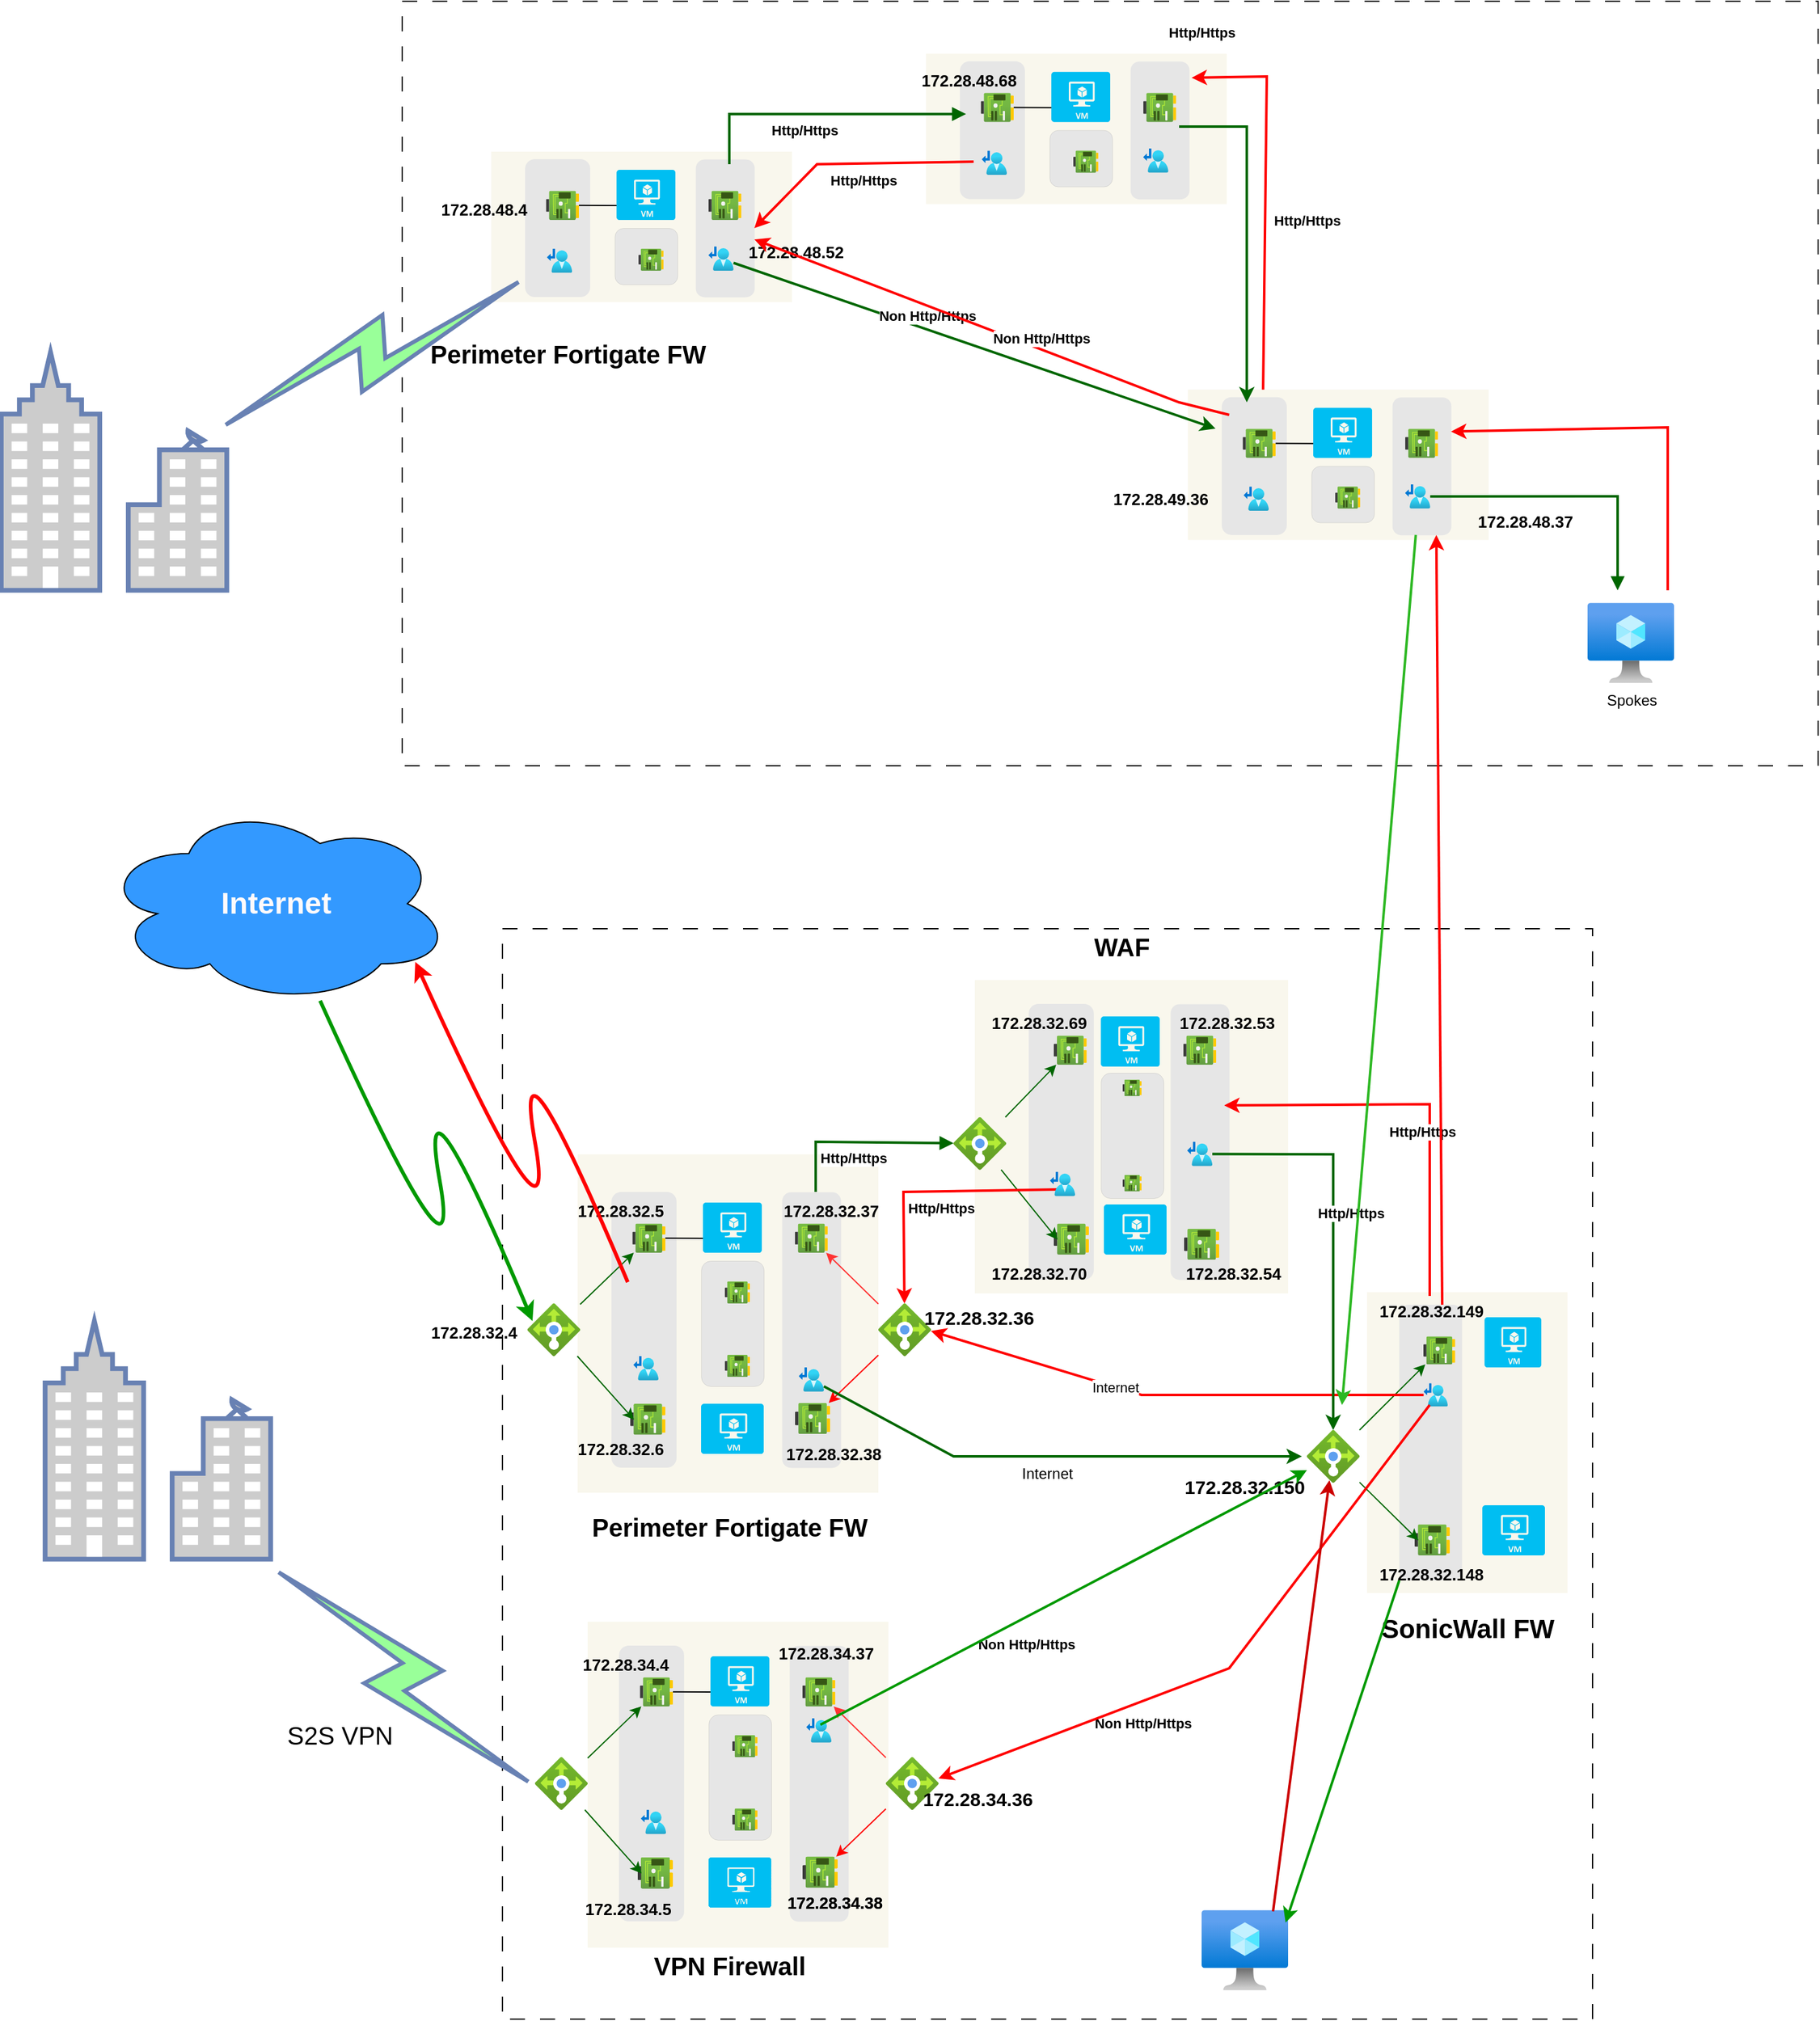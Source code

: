 <mxfile version="20.8.20" type="github">
  <diagram id="i_cl4AShtwmAQDiyPVz0" name="Page-1">
    <mxGraphModel dx="2474" dy="2064" grid="1" gridSize="10" guides="1" tooltips="1" connect="1" arrows="1" fold="1" page="1" pageScale="1" pageWidth="827" pageHeight="1169" background="#ffffff" math="0" shadow="0">
      <root>
        <mxCell id="0" />
        <mxCell id="1" parent="0" />
        <mxCell id="zKjUSq3xo2_UQNt89BO3-190" value="" style="rounded=0;whiteSpace=wrap;html=1;dashed=1;dashPattern=12 12;strokeColor=default;fillColor=none;" parent="1" vertex="1">
          <mxGeometry x="-70" y="-830" width="1130" height="610" as="geometry" />
        </mxCell>
        <mxCell id="zKjUSq3xo2_UQNt89BO3-168" value="" style="rounded=0;whiteSpace=wrap;html=1;fillColor=#f9f7ed;strokeColor=none;" parent="1" vertex="1">
          <mxGeometry x="557.05" y="-520.176" width="240" height="120" as="geometry" />
        </mxCell>
        <mxCell id="zKjUSq3xo2_UQNt89BO3-169" value="" style="rounded=1;whiteSpace=wrap;html=1;strokeColor=none;fillColor=#E6E6E6;" parent="1" vertex="1">
          <mxGeometry x="584.05" y="-514.176" width="51.95" height="110" as="geometry" />
        </mxCell>
        <mxCell id="zKjUSq3xo2_UQNt89BO3-170" value="" style="rounded=1;whiteSpace=wrap;html=1;strokeColor=none;strokeWidth=0;fillColor=#E6E6E6;" parent="1" vertex="1">
          <mxGeometry x="720.07" y="-514.176" width="46.98" height="110" as="geometry" />
        </mxCell>
        <mxCell id="zKjUSq3xo2_UQNt89BO3-171" value="" style="verticalLabelPosition=bottom;html=1;verticalAlign=top;align=center;strokeColor=none;fillColor=#00BEF2;shape=mxgraph.azure.virtual_machine;" parent="1" vertex="1">
          <mxGeometry x="657.054" y="-505.666" width="46.98" height="40" as="geometry" />
        </mxCell>
        <mxCell id="zKjUSq3xo2_UQNt89BO3-172" value="" style="aspect=fixed;html=1;points=[];align=center;image;fontSize=12;image=img/lib/azure2/networking/Network_Interfaces.svg;strokeColor=none;" parent="1" vertex="1">
          <mxGeometry x="730.406" y="-488.886" width="26.309" height="23.217" as="geometry" />
        </mxCell>
        <mxCell id="zKjUSq3xo2_UQNt89BO3-173" value="" style="aspect=fixed;html=1;points=[];align=center;image;fontSize=12;image=img/lib/azure2/networking/Route_Tables.svg;" parent="1" vertex="1">
          <mxGeometry x="730.41" y="-444.556" width="20" height="19.38" as="geometry" />
        </mxCell>
        <mxCell id="zKjUSq3xo2_UQNt89BO3-174" value="" style="rounded=1;whiteSpace=wrap;html=1;strokeColor=default;strokeWidth=0;fillColor=#E6E6E6;" parent="1" vertex="1">
          <mxGeometry x="655.63" y="-459.176" width="50" height="45" as="geometry" />
        </mxCell>
        <mxCell id="zKjUSq3xo2_UQNt89BO3-175" value="" style="aspect=fixed;html=1;points=[];align=center;image;fontSize=12;image=img/lib/azure2/networking/Network_Interfaces.svg;" parent="1" vertex="1">
          <mxGeometry x="674.56" y="-442.826" width="20" height="17.65" as="geometry" />
        </mxCell>
        <mxCell id="zKjUSq3xo2_UQNt89BO3-176" value="" style="aspect=fixed;html=1;points=[];align=center;image;fontSize=12;image=img/lib/azure2/networking/Network_Interfaces.svg;" parent="1" vertex="1">
          <mxGeometry x="600.74" y="-488.886" width="26.309" height="23.217" as="geometry" />
        </mxCell>
        <mxCell id="zKjUSq3xo2_UQNt89BO3-177" value="" style="endArrow=none;html=1;rounded=0;shadow=0;strokeColor=#000000;strokeWidth=1;fillColor=#FF0000;entryX=0;entryY=0.712;entryDx=0;entryDy=0;entryPerimeter=0;" parent="1" source="zKjUSq3xo2_UQNt89BO3-176" target="zKjUSq3xo2_UQNt89BO3-171" edge="1">
          <mxGeometry width="50" height="50" relative="1" as="geometry">
            <mxPoint x="687.05" y="-584.176" as="sourcePoint" />
            <mxPoint x="737.05" y="-634.176" as="targetPoint" />
          </mxGeometry>
        </mxCell>
        <mxCell id="zKjUSq3xo2_UQNt89BO3-178" value="&lt;div&gt;172.28.49.36&lt;/div&gt;" style="text;html=1;align=center;verticalAlign=middle;resizable=0;points=[];autosize=1;strokeColor=none;fillColor=none;fontStyle=1;fontSize=13;" parent="1" vertex="1">
          <mxGeometry x="484.56" y="-448.136" width="100" height="30" as="geometry" />
        </mxCell>
        <mxCell id="zKjUSq3xo2_UQNt89BO3-179" value="" style="aspect=fixed;html=1;points=[];align=center;image;fontSize=12;image=img/lib/azure2/networking/Route_Tables.svg;" parent="1" vertex="1">
          <mxGeometry x="601.56" y="-442.826" width="20" height="19.38" as="geometry" />
        </mxCell>
        <mxCell id="zKjUSq3xo2_UQNt89BO3-155" value="" style="rounded=0;whiteSpace=wrap;html=1;fillColor=#f9f7ed;strokeColor=none;" parent="1" vertex="1">
          <mxGeometry x="348.05" y="-788.176" width="240" height="120" as="geometry" />
        </mxCell>
        <mxCell id="zKjUSq3xo2_UQNt89BO3-156" value="" style="rounded=1;whiteSpace=wrap;html=1;strokeColor=none;fillColor=#E6E6E6;" parent="1" vertex="1">
          <mxGeometry x="375.05" y="-782.176" width="51.95" height="110" as="geometry" />
        </mxCell>
        <mxCell id="zKjUSq3xo2_UQNt89BO3-157" value="" style="rounded=1;whiteSpace=wrap;html=1;strokeColor=none;strokeWidth=0;fillColor=#E6E6E6;" parent="1" vertex="1">
          <mxGeometry x="511.07" y="-782.176" width="46.98" height="110" as="geometry" />
        </mxCell>
        <mxCell id="zKjUSq3xo2_UQNt89BO3-158" value="" style="verticalLabelPosition=bottom;html=1;verticalAlign=top;align=center;strokeColor=none;fillColor=#00BEF2;shape=mxgraph.azure.virtual_machine;" parent="1" vertex="1">
          <mxGeometry x="448.054" y="-773.666" width="46.98" height="40" as="geometry" />
        </mxCell>
        <mxCell id="zKjUSq3xo2_UQNt89BO3-159" value="" style="aspect=fixed;html=1;points=[];align=center;image;fontSize=12;image=img/lib/azure2/networking/Network_Interfaces.svg;strokeColor=none;" parent="1" vertex="1">
          <mxGeometry x="521.406" y="-756.886" width="26.309" height="23.217" as="geometry" />
        </mxCell>
        <mxCell id="zKjUSq3xo2_UQNt89BO3-160" value="" style="aspect=fixed;html=1;points=[];align=center;image;fontSize=12;image=img/lib/azure2/networking/Route_Tables.svg;" parent="1" vertex="1">
          <mxGeometry x="521.41" y="-712.556" width="20" height="19.38" as="geometry" />
        </mxCell>
        <mxCell id="zKjUSq3xo2_UQNt89BO3-161" value="" style="rounded=1;whiteSpace=wrap;html=1;strokeColor=default;strokeWidth=0;fillColor=#E6E6E6;" parent="1" vertex="1">
          <mxGeometry x="446.63" y="-727.176" width="50" height="45" as="geometry" />
        </mxCell>
        <mxCell id="zKjUSq3xo2_UQNt89BO3-162" value="" style="aspect=fixed;html=1;points=[];align=center;image;fontSize=12;image=img/lib/azure2/networking/Network_Interfaces.svg;" parent="1" vertex="1">
          <mxGeometry x="465.56" y="-710.826" width="20" height="17.65" as="geometry" />
        </mxCell>
        <mxCell id="zKjUSq3xo2_UQNt89BO3-163" value="" style="aspect=fixed;html=1;points=[];align=center;image;fontSize=12;image=img/lib/azure2/networking/Network_Interfaces.svg;" parent="1" vertex="1">
          <mxGeometry x="391.74" y="-756.886" width="26.309" height="23.217" as="geometry" />
        </mxCell>
        <mxCell id="zKjUSq3xo2_UQNt89BO3-164" value="" style="endArrow=none;html=1;rounded=0;shadow=0;strokeColor=#000000;strokeWidth=1;fillColor=#FF0000;entryX=0;entryY=0.712;entryDx=0;entryDy=0;entryPerimeter=0;" parent="1" source="zKjUSq3xo2_UQNt89BO3-163" target="zKjUSq3xo2_UQNt89BO3-158" edge="1">
          <mxGeometry width="50" height="50" relative="1" as="geometry">
            <mxPoint x="478.05" y="-852.176" as="sourcePoint" />
            <mxPoint x="528.05" y="-902.176" as="targetPoint" />
          </mxGeometry>
        </mxCell>
        <mxCell id="zKjUSq3xo2_UQNt89BO3-165" value="&lt;div&gt;172.28.48.68&lt;/div&gt;" style="text;html=1;align=center;verticalAlign=middle;resizable=0;points=[];autosize=1;strokeColor=none;fillColor=none;fontStyle=1;fontSize=13;" parent="1" vertex="1">
          <mxGeometry x="332" y="-782.176" width="100" height="30" as="geometry" />
        </mxCell>
        <mxCell id="zKjUSq3xo2_UQNt89BO3-166" value="" style="aspect=fixed;html=1;points=[];align=center;image;fontSize=12;image=img/lib/azure2/networking/Route_Tables.svg;" parent="1" vertex="1">
          <mxGeometry x="392.56" y="-710.826" width="20" height="19.38" as="geometry" />
        </mxCell>
        <mxCell id="zKjUSq3xo2_UQNt89BO3-167" value="Http/Https" style="edgeLabel;html=1;align=center;verticalAlign=top;resizable=0;points=[];fontStyle=1;horizontal=1;" parent="1" vertex="1" connectable="0">
          <mxGeometry x="568.049" y="-818" as="geometry" />
        </mxCell>
        <mxCell id="zKjUSq3xo2_UQNt89BO3-153" value="Internet" style="whiteSpace=wrap;html=1;aspect=fixed;dashed=1;dashPattern=12 12;strokeColor=default;fillColor=none;" parent="1" vertex="1">
          <mxGeometry x="10" y="-90" width="870" height="870" as="geometry" />
        </mxCell>
        <mxCell id="_NbgPAOYJ38VF1XvK5KL-51" value="" style="whiteSpace=wrap;html=1;aspect=fixed;fontSize=24;fillColor=#f9f7ed;strokeColor=none;" parent="1" vertex="1">
          <mxGeometry x="387" y="-49" width="250" height="250" as="geometry" />
        </mxCell>
        <mxCell id="_NbgPAOYJ38VF1XvK5KL-35" value="" style="rounded=0;whiteSpace=wrap;html=1;strokeColor=none;fillColor=#f9f7ed;" parent="1" vertex="1">
          <mxGeometry x="700" y="200" width="160" height="240" as="geometry" />
        </mxCell>
        <mxCell id="_NbgPAOYJ38VF1XvK5KL-33" value="" style="rounded=0;whiteSpace=wrap;html=1;fillColor=#f9f7ed;strokeColor=none;" parent="1" vertex="1">
          <mxGeometry x="70" y="90" width="240" height="270" as="geometry" />
        </mxCell>
        <mxCell id="_NbgPAOYJ38VF1XvK5KL-31" value="" style="rounded=0;whiteSpace=wrap;html=1;dashed=1;dashPattern=1 2;fillColor=#f9f7ed;strokeColor=none;" parent="1" vertex="1">
          <mxGeometry x="78" y="463" width="240" height="260" as="geometry" />
        </mxCell>
        <mxCell id="dSrJtow9eJ3Rqq7BlYT7-24" value="" style="aspect=fixed;html=1;points=[];align=center;image;fontSize=12;image=img/lib/azure2/networking/Load_Balancers.svg;" parent="1" vertex="1">
          <mxGeometry x="30" y="209" width="42" height="42" as="geometry" />
        </mxCell>
        <mxCell id="dSrJtow9eJ3Rqq7BlYT7-30" value="" style="group;" parent="1" vertex="1" connectable="0">
          <mxGeometry x="140" y="130" width="188.58" height="213.71" as="geometry" />
        </mxCell>
        <mxCell id="dSrJtow9eJ3Rqq7BlYT7-40" value="" style="rounded=1;whiteSpace=wrap;html=1;strokeColor=none;fillColor=#E6E6E6;" parent="dSrJtow9eJ3Rqq7BlYT7-30" vertex="1">
          <mxGeometry x="-43" y="-10" width="51.95" height="220" as="geometry" />
        </mxCell>
        <mxCell id="dSrJtow9eJ3Rqq7BlYT7-34" value="" style="rounded=1;whiteSpace=wrap;html=1;strokeColor=none;strokeWidth=0;fillColor=#E6E6E6;" parent="dSrJtow9eJ3Rqq7BlYT7-30" vertex="1">
          <mxGeometry x="93.02" y="-10" width="46.98" height="220" as="geometry" />
        </mxCell>
        <mxCell id="dSrJtow9eJ3Rqq7BlYT7-3" value="" style="verticalLabelPosition=bottom;html=1;verticalAlign=top;align=center;strokeColor=none;fillColor=#00BEF2;shape=mxgraph.azure.virtual_machine;" parent="dSrJtow9eJ3Rqq7BlYT7-30" vertex="1">
          <mxGeometry x="30.004" y="-1.49" width="46.98" height="40" as="geometry" />
        </mxCell>
        <mxCell id="dSrJtow9eJ3Rqq7BlYT7-29" value="" style="aspect=fixed;html=1;points=[];align=center;image;fontSize=12;image=img/lib/azure2/networking/Network_Interfaces.svg;strokeColor=none;" parent="dSrJtow9eJ3Rqq7BlYT7-30" vertex="1">
          <mxGeometry x="103.356" y="15.29" width="26.309" height="23.217" as="geometry" />
        </mxCell>
        <mxCell id="dSrJtow9eJ3Rqq7BlYT7-25" value="" style="aspect=fixed;html=1;points=[];align=center;image;fontSize=12;image=img/lib/azure2/networking/Route_Tables.svg;" parent="dSrJtow9eJ3Rqq7BlYT7-30" vertex="1">
          <mxGeometry x="106.51" y="130" width="20" height="19.38" as="geometry" />
        </mxCell>
        <mxCell id="dSrJtow9eJ3Rqq7BlYT7-58" value="" style="rounded=1;whiteSpace=wrap;html=1;strokeColor=default;strokeWidth=0;fillColor=#E6E6E6;" parent="dSrJtow9eJ3Rqq7BlYT7-30" vertex="1">
          <mxGeometry x="28.58" y="45" width="50" height="100" as="geometry" />
        </mxCell>
        <mxCell id="dSrJtow9eJ3Rqq7BlYT7-26" value="" style="aspect=fixed;html=1;points=[];align=center;image;fontSize=12;image=img/lib/azure2/networking/Network_Interfaces.svg;" parent="dSrJtow9eJ3Rqq7BlYT7-30" vertex="1">
          <mxGeometry x="-28" y="159" width="28" height="24.71" as="geometry" />
        </mxCell>
        <mxCell id="dSrJtow9eJ3Rqq7BlYT7-31" value="" style="group;rotation=90;" parent="dSrJtow9eJ3Rqq7BlYT7-30" vertex="1" connectable="0">
          <mxGeometry x="-11.49" y="159" width="138" height="44.09" as="geometry" />
        </mxCell>
        <mxCell id="dSrJtow9eJ3Rqq7BlYT7-2" value="" style="verticalLabelPosition=bottom;html=1;verticalAlign=top;align=center;strokeColor=none;fillColor=#00BEF2;shape=mxgraph.azure.virtual_machine;" parent="dSrJtow9eJ3Rqq7BlYT7-31" vertex="1">
          <mxGeometry x="40" width="50" height="40" as="geometry" />
        </mxCell>
        <mxCell id="dSrJtow9eJ3Rqq7BlYT7-28" value="" style="aspect=fixed;html=1;points=[];align=center;image;fontSize=12;image=img/lib/azure2/networking/Network_Interfaces.svg;" parent="dSrJtow9eJ3Rqq7BlYT7-31" vertex="1">
          <mxGeometry x="115" y="-0.62" width="28" height="24.71" as="geometry" />
        </mxCell>
        <mxCell id="dSrJtow9eJ3Rqq7BlYT7-32" value="" style="aspect=fixed;html=1;points=[];align=center;image;fontSize=12;image=img/lib/azure2/networking/Network_Interfaces.svg;strokeColor=default;" parent="dSrJtow9eJ3Rqq7BlYT7-31" vertex="1">
          <mxGeometry x="59" y="-39" width="20" height="17.64" as="geometry" />
        </mxCell>
        <mxCell id="dSrJtow9eJ3Rqq7BlYT7-33" value="" style="aspect=fixed;html=1;points=[];align=center;image;fontSize=12;image=img/lib/azure2/networking/Network_Interfaces.svg;" parent="dSrJtow9eJ3Rqq7BlYT7-30" vertex="1">
          <mxGeometry x="47.51" y="61.35" width="20" height="17.65" as="geometry" />
        </mxCell>
        <mxCell id="dSrJtow9eJ3Rqq7BlYT7-27" value="" style="aspect=fixed;html=1;points=[];align=center;image;fontSize=12;image=img/lib/azure2/networking/Network_Interfaces.svg;" parent="dSrJtow9eJ3Rqq7BlYT7-30" vertex="1">
          <mxGeometry x="-26.31" y="15.29" width="26.309" height="23.217" as="geometry" />
        </mxCell>
        <mxCell id="dSrJtow9eJ3Rqq7BlYT7-137" value="" style="endArrow=none;html=1;rounded=0;shadow=0;strokeColor=#000000;strokeWidth=1;fillColor=#FF0000;entryX=0;entryY=0.712;entryDx=0;entryDy=0;entryPerimeter=0;" parent="dSrJtow9eJ3Rqq7BlYT7-30" source="dSrJtow9eJ3Rqq7BlYT7-27" target="dSrJtow9eJ3Rqq7BlYT7-3" edge="1">
          <mxGeometry width="50" height="50" relative="1" as="geometry">
            <mxPoint x="60" y="-80" as="sourcePoint" />
            <mxPoint x="110" y="-130" as="targetPoint" />
          </mxGeometry>
        </mxCell>
        <mxCell id="_NbgPAOYJ38VF1XvK5KL-57" value="172.28.32.37" style="text;html=1;align=center;verticalAlign=middle;resizable=0;points=[];autosize=1;strokeColor=none;fillColor=none;fontStyle=1;fontSize=13;" parent="dSrJtow9eJ3Rqq7BlYT7-30" vertex="1">
          <mxGeometry x="81.98" y="-10" width="100" height="30" as="geometry" />
        </mxCell>
        <mxCell id="_NbgPAOYJ38VF1XvK5KL-58" value="172.28.32.38" style="text;html=1;align=center;verticalAlign=middle;resizable=0;points=[];autosize=1;strokeColor=none;fillColor=none;fontStyle=1;fontSize=13;" parent="dSrJtow9eJ3Rqq7BlYT7-30" vertex="1">
          <mxGeometry x="83.58" y="183.71" width="100" height="30" as="geometry" />
        </mxCell>
        <mxCell id="_NbgPAOYJ38VF1XvK5KL-59" value="172.28.32.5" style="text;html=1;align=center;verticalAlign=middle;resizable=0;points=[];autosize=1;strokeColor=none;fillColor=none;fontStyle=1;fontSize=13;" parent="dSrJtow9eJ3Rqq7BlYT7-30" vertex="1">
          <mxGeometry x="-81.05" y="-10" width="90" height="30" as="geometry" />
        </mxCell>
        <mxCell id="_NbgPAOYJ38VF1XvK5KL-60" value="172.28.32.6" style="text;html=1;align=center;verticalAlign=middle;resizable=0;points=[];autosize=1;strokeColor=none;fillColor=none;fontStyle=1;fontSize=13;" parent="dSrJtow9eJ3Rqq7BlYT7-30" vertex="1">
          <mxGeometry x="-81.05" y="180" width="90" height="30" as="geometry" />
        </mxCell>
        <mxCell id="dSrJtow9eJ3Rqq7BlYT7-49" value="" style="aspect=fixed;html=1;points=[];align=center;image;fontSize=12;image=img/lib/azure2/networking/Route_Tables.svg;" parent="1" vertex="1">
          <mxGeometry x="114.51" y="251" width="20" height="19.38" as="geometry" />
        </mxCell>
        <mxCell id="dSrJtow9eJ3Rqq7BlYT7-50" value="" style="edgeStyle=none;orthogonalLoop=1;jettySize=auto;html=1;rounded=0;strokeColor=#006600;" parent="1" source="dSrJtow9eJ3Rqq7BlYT7-24" target="dSrJtow9eJ3Rqq7BlYT7-27" edge="1">
          <mxGeometry width="80" relative="1" as="geometry">
            <mxPoint x="10" y="140" as="sourcePoint" />
            <mxPoint x="90" y="140" as="targetPoint" />
            <Array as="points" />
          </mxGeometry>
        </mxCell>
        <mxCell id="dSrJtow9eJ3Rqq7BlYT7-51" value="" style="endArrow=classic;html=1;rounded=0;entryX=0.107;entryY=0.514;entryDx=0;entryDy=0;entryPerimeter=0;strokeColor=#006600;" parent="1" source="dSrJtow9eJ3Rqq7BlYT7-24" target="dSrJtow9eJ3Rqq7BlYT7-26" edge="1">
          <mxGeometry width="50" height="50" relative="1" as="geometry">
            <mxPoint x="70" y="451" as="sourcePoint" />
            <mxPoint x="120" y="401" as="targetPoint" />
          </mxGeometry>
        </mxCell>
        <mxCell id="dSrJtow9eJ3Rqq7BlYT7-55" value="" style="aspect=fixed;html=1;points=[];align=center;image;fontSize=12;image=img/lib/azure2/networking/Load_Balancers.svg;" parent="1" vertex="1">
          <mxGeometry x="310" y="209" width="42" height="42" as="geometry" />
        </mxCell>
        <mxCell id="dSrJtow9eJ3Rqq7BlYT7-56" value="" style="edgeStyle=none;orthogonalLoop=1;jettySize=auto;html=1;rounded=0;strokeColor=#FF3333;" parent="1" source="dSrJtow9eJ3Rqq7BlYT7-55" target="dSrJtow9eJ3Rqq7BlYT7-29" edge="1">
          <mxGeometry width="80" relative="1" as="geometry">
            <mxPoint x="290" y="137.98" as="sourcePoint" />
            <mxPoint x="430" y="175.029" as="targetPoint" />
            <Array as="points" />
          </mxGeometry>
        </mxCell>
        <mxCell id="dSrJtow9eJ3Rqq7BlYT7-57" value="" style="endArrow=classic;html=1;rounded=0;strokeColor=#FF0000;" parent="1" source="dSrJtow9eJ3Rqq7BlYT7-55" target="dSrJtow9eJ3Rqq7BlYT7-28" edge="1">
          <mxGeometry width="50" height="50" relative="1" as="geometry">
            <mxPoint x="350" y="448.98" as="sourcePoint" />
            <mxPoint x="432.996" y="316.971" as="targetPoint" />
          </mxGeometry>
        </mxCell>
        <mxCell id="dSrJtow9eJ3Rqq7BlYT7-59" value="" style="aspect=fixed;html=1;points=[];align=center;image;fontSize=12;image=img/lib/azure2/networking/Load_Balancers.svg;" parent="1" vertex="1">
          <mxGeometry x="370" y="60.36" width="42" height="42" as="geometry" />
        </mxCell>
        <mxCell id="dSrJtow9eJ3Rqq7BlYT7-60" value="" style="group;" parent="1" vertex="1" connectable="0">
          <mxGeometry x="450" y="-20" width="193.02" height="220" as="geometry" />
        </mxCell>
        <mxCell id="dSrJtow9eJ3Rqq7BlYT7-61" value="" style="rounded=1;whiteSpace=wrap;html=1;strokeColor=none;fillColor=#E6E6E6;" parent="dSrJtow9eJ3Rqq7BlYT7-60" vertex="1">
          <mxGeometry x="-20" y="-10" width="51.95" height="220" as="geometry" />
        </mxCell>
        <mxCell id="dSrJtow9eJ3Rqq7BlYT7-62" value="" style="rounded=1;whiteSpace=wrap;html=1;strokeColor=none;strokeWidth=0;fillColor=#E6E6E6;" parent="dSrJtow9eJ3Rqq7BlYT7-60" vertex="1">
          <mxGeometry x="93.02" y="-10" width="46.98" height="220" as="geometry" />
        </mxCell>
        <mxCell id="dSrJtow9eJ3Rqq7BlYT7-63" value="" style="verticalLabelPosition=bottom;html=1;verticalAlign=top;align=center;strokeColor=none;fillColor=#00BEF2;shape=mxgraph.azure.virtual_machine;" parent="dSrJtow9eJ3Rqq7BlYT7-60" vertex="1">
          <mxGeometry x="37.584" width="46.98" height="40" as="geometry" />
        </mxCell>
        <mxCell id="dSrJtow9eJ3Rqq7BlYT7-64" value="" style="aspect=fixed;html=1;points=[];align=center;image;fontSize=12;image=img/lib/azure2/networking/Network_Interfaces.svg;" parent="dSrJtow9eJ3Rqq7BlYT7-60" vertex="1">
          <mxGeometry y="15.29" width="26.309" height="23.217" as="geometry" />
        </mxCell>
        <mxCell id="dSrJtow9eJ3Rqq7BlYT7-65" value="" style="aspect=fixed;html=1;points=[];align=center;image;fontSize=12;image=img/lib/azure2/networking/Network_Interfaces.svg;strokeColor=none;" parent="dSrJtow9eJ3Rqq7BlYT7-60" vertex="1">
          <mxGeometry x="103.356" y="15.29" width="26.309" height="23.217" as="geometry" />
        </mxCell>
        <mxCell id="dSrJtow9eJ3Rqq7BlYT7-66" value="" style="aspect=fixed;html=1;points=[];align=center;image;fontSize=12;image=img/lib/azure2/networking/Route_Tables.svg;" parent="dSrJtow9eJ3Rqq7BlYT7-60" vertex="1">
          <mxGeometry x="106.51" y="100" width="20" height="19.38" as="geometry" />
        </mxCell>
        <mxCell id="dSrJtow9eJ3Rqq7BlYT7-67" value="" style="rounded=1;whiteSpace=wrap;html=1;strokeColor=default;strokeWidth=0;fillColor=#E6E6E6;" parent="dSrJtow9eJ3Rqq7BlYT7-60" vertex="1">
          <mxGeometry x="37.58" y="45" width="50" height="100" as="geometry" />
        </mxCell>
        <mxCell id="_NbgPAOYJ38VF1XvK5KL-69" value="172.28.32.69" style="text;html=1;align=center;verticalAlign=middle;resizable=0;points=[];autosize=1;strokeColor=none;fillColor=none;fontStyle=1;fontSize=13;" parent="dSrJtow9eJ3Rqq7BlYT7-60" vertex="1">
          <mxGeometry x="-62.42" y="-10" width="100" height="30" as="geometry" />
        </mxCell>
        <mxCell id="_NbgPAOYJ38VF1XvK5KL-70" value="172.28.32.70" style="text;html=1;align=center;verticalAlign=middle;resizable=0;points=[];autosize=1;strokeColor=none;fillColor=none;fontStyle=1;fontSize=13;" parent="dSrJtow9eJ3Rqq7BlYT7-60" vertex="1">
          <mxGeometry x="-62.42" y="190" width="100" height="30" as="geometry" />
        </mxCell>
        <mxCell id="_NbgPAOYJ38VF1XvK5KL-71" value="172.28.32.53" style="text;html=1;align=center;verticalAlign=middle;resizable=0;points=[];autosize=1;strokeColor=none;fillColor=none;fontStyle=1;fontSize=13;" parent="dSrJtow9eJ3Rqq7BlYT7-60" vertex="1">
          <mxGeometry x="87.58" y="-10" width="100" height="30" as="geometry" />
        </mxCell>
        <mxCell id="_NbgPAOYJ38VF1XvK5KL-72" value="172.28.32.54" style="text;html=1;align=center;verticalAlign=middle;resizable=0;points=[];autosize=1;strokeColor=none;fillColor=none;fontStyle=1;fontSize=13;" parent="dSrJtow9eJ3Rqq7BlYT7-60" vertex="1">
          <mxGeometry x="93.02" y="190" width="100" height="30" as="geometry" />
        </mxCell>
        <mxCell id="dSrJtow9eJ3Rqq7BlYT7-68" value="" style="group;rotation=90;" parent="1" vertex="1" connectable="0">
          <mxGeometry x="450" y="130" width="138" height="44.09" as="geometry" />
        </mxCell>
        <mxCell id="dSrJtow9eJ3Rqq7BlYT7-69" value="" style="verticalLabelPosition=bottom;html=1;verticalAlign=top;align=center;strokeColor=none;fillColor=#00BEF2;shape=mxgraph.azure.virtual_machine;" parent="dSrJtow9eJ3Rqq7BlYT7-68" vertex="1">
          <mxGeometry x="40" width="50" height="40" as="geometry" />
        </mxCell>
        <mxCell id="dSrJtow9eJ3Rqq7BlYT7-70" value="" style="aspect=fixed;html=1;points=[];align=center;image;fontSize=12;image=img/lib/azure2/networking/Network_Interfaces.svg;" parent="dSrJtow9eJ3Rqq7BlYT7-68" vertex="1">
          <mxGeometry y="15.29" width="28" height="24.71" as="geometry" />
        </mxCell>
        <mxCell id="dSrJtow9eJ3Rqq7BlYT7-71" value="" style="aspect=fixed;html=1;points=[];align=center;image;fontSize=12;image=img/lib/azure2/networking/Network_Interfaces.svg;" parent="dSrJtow9eJ3Rqq7BlYT7-68" vertex="1">
          <mxGeometry x="104" y="19.38" width="28" height="24.71" as="geometry" />
        </mxCell>
        <mxCell id="dSrJtow9eJ3Rqq7BlYT7-72" value="" style="aspect=fixed;html=1;points=[];align=center;image;fontSize=12;image=img/lib/azure2/networking/Network_Interfaces.svg;strokeColor=default;" parent="1" vertex="1">
          <mxGeometry x="505" y="106.36" width="15" height="13.23" as="geometry" />
        </mxCell>
        <mxCell id="dSrJtow9eJ3Rqq7BlYT7-73" value="" style="aspect=fixed;html=1;points=[];align=center;image;fontSize=12;image=img/lib/azure2/networking/Network_Interfaces.svg;" parent="1" vertex="1">
          <mxGeometry x="505" y="30.35" width="15" height="13.24" as="geometry" />
        </mxCell>
        <mxCell id="dSrJtow9eJ3Rqq7BlYT7-75" value="" style="edgeStyle=none;orthogonalLoop=1;jettySize=auto;html=1;rounded=0;strokeColor=#006600;" parent="1" source="dSrJtow9eJ3Rqq7BlYT7-59" target="dSrJtow9eJ3Rqq7BlYT7-64" edge="1">
          <mxGeometry width="80" relative="1" as="geometry">
            <mxPoint x="310" y="-21" as="sourcePoint" />
            <mxPoint x="390" y="-21" as="targetPoint" />
            <Array as="points" />
          </mxGeometry>
        </mxCell>
        <mxCell id="dSrJtow9eJ3Rqq7BlYT7-76" value="" style="endArrow=classic;html=1;rounded=0;entryX=0.107;entryY=0.514;entryDx=0;entryDy=0;entryPerimeter=0;strokeColor=#006600;" parent="1" source="dSrJtow9eJ3Rqq7BlYT7-59" target="dSrJtow9eJ3Rqq7BlYT7-70" edge="1">
          <mxGeometry width="50" height="50" relative="1" as="geometry">
            <mxPoint x="370" y="290" as="sourcePoint" />
            <mxPoint x="420" y="240" as="targetPoint" />
          </mxGeometry>
        </mxCell>
        <mxCell id="dSrJtow9eJ3Rqq7BlYT7-101" value="" style="aspect=fixed;html=1;points=[];align=center;image;fontSize=12;image=img/lib/azure2/networking/Load_Balancers.svg;" parent="1" vertex="1">
          <mxGeometry x="652" y="310" width="42" height="42" as="geometry" />
        </mxCell>
        <mxCell id="dSrJtow9eJ3Rqq7BlYT7-102" value="" style="group;" parent="1" vertex="1" connectable="0">
          <mxGeometry x="745" y="220" width="135" height="220" as="geometry" />
        </mxCell>
        <mxCell id="dSrJtow9eJ3Rqq7BlYT7-103" value="" style="rounded=1;whiteSpace=wrap;html=1;strokeColor=none;fillColor=#E6E6E6;" parent="dSrJtow9eJ3Rqq7BlYT7-102" vertex="1">
          <mxGeometry x="-19.286" y="-10" width="50.095" height="220" as="geometry" />
        </mxCell>
        <mxCell id="dSrJtow9eJ3Rqq7BlYT7-105" value="" style="verticalLabelPosition=bottom;html=1;verticalAlign=top;align=center;strokeColor=none;fillColor=#00BEF2;shape=mxgraph.azure.virtual_machine;" parent="dSrJtow9eJ3Rqq7BlYT7-102" vertex="1">
          <mxGeometry x="48.777" width="45.302" height="40" as="geometry" />
        </mxCell>
        <mxCell id="dSrJtow9eJ3Rqq7BlYT7-106" value="" style="aspect=fixed;html=1;points=[];align=center;image;fontSize=12;image=img/lib/azure2/networking/Network_Interfaces.svg;" parent="dSrJtow9eJ3Rqq7BlYT7-102" vertex="1">
          <mxGeometry y="15.29" width="25.369" height="22.388" as="geometry" />
        </mxCell>
        <mxCell id="dSrJtow9eJ3Rqq7BlYT7-116" value="" style="aspect=fixed;html=1;points=[];align=center;image;fontSize=12;image=img/lib/azure2/networking/Route_Tables.svg;" parent="dSrJtow9eJ3Rqq7BlYT7-102" vertex="1">
          <mxGeometry x="0.145" y="52.62" width="19.286" height="18.688" as="geometry" />
        </mxCell>
        <mxCell id="_NbgPAOYJ38VF1XvK5KL-55" value="172.28.32.149" style="text;html=1;align=center;verticalAlign=middle;resizable=0;points=[];autosize=1;strokeColor=none;fillColor=none;fontStyle=1;fontSize=13;" parent="dSrJtow9eJ3Rqq7BlYT7-102" vertex="1">
          <mxGeometry x="-49.24" y="-20" width="110" height="30" as="geometry" />
        </mxCell>
        <mxCell id="_NbgPAOYJ38VF1XvK5KL-56" value="172.28.32.148" style="text;html=1;align=center;verticalAlign=middle;resizable=0;points=[];autosize=1;strokeColor=none;fillColor=none;fontStyle=1;fontSize=13;" parent="dSrJtow9eJ3Rqq7BlYT7-102" vertex="1">
          <mxGeometry x="-49.24" y="190" width="110" height="30" as="geometry" />
        </mxCell>
        <mxCell id="dSrJtow9eJ3Rqq7BlYT7-110" value="" style="group;rotation=90;" parent="1" vertex="1" connectable="0">
          <mxGeometry x="738" y="370" width="138" height="44.09" as="geometry" />
        </mxCell>
        <mxCell id="dSrJtow9eJ3Rqq7BlYT7-111" value="" style="verticalLabelPosition=bottom;html=1;verticalAlign=top;align=center;strokeColor=none;fillColor=#00BEF2;shape=mxgraph.azure.virtual_machine;" parent="dSrJtow9eJ3Rqq7BlYT7-110" vertex="1">
          <mxGeometry x="54" width="50" height="40" as="geometry" />
        </mxCell>
        <mxCell id="dSrJtow9eJ3Rqq7BlYT7-112" value="" style="aspect=fixed;html=1;points=[];align=center;image;fontSize=12;image=img/lib/azure2/networking/Network_Interfaces.svg;" parent="dSrJtow9eJ3Rqq7BlYT7-110" vertex="1">
          <mxGeometry y="15.29" width="28" height="24.71" as="geometry" />
        </mxCell>
        <mxCell id="dSrJtow9eJ3Rqq7BlYT7-117" value="" style="edgeStyle=none;orthogonalLoop=1;jettySize=auto;html=1;rounded=0;strokeColor=#006600;" parent="1" source="dSrJtow9eJ3Rqq7BlYT7-101" target="dSrJtow9eJ3Rqq7BlYT7-106" edge="1">
          <mxGeometry width="80" relative="1" as="geometry">
            <mxPoint x="600" y="219" as="sourcePoint" />
            <mxPoint x="680" y="219" as="targetPoint" />
            <Array as="points" />
          </mxGeometry>
        </mxCell>
        <mxCell id="dSrJtow9eJ3Rqq7BlYT7-118" value="" style="endArrow=classic;html=1;rounded=0;entryX=0.107;entryY=0.514;entryDx=0;entryDy=0;entryPerimeter=0;strokeColor=#006600;" parent="1" source="dSrJtow9eJ3Rqq7BlYT7-101" target="dSrJtow9eJ3Rqq7BlYT7-112" edge="1">
          <mxGeometry width="50" height="50" relative="1" as="geometry">
            <mxPoint x="660" y="530" as="sourcePoint" />
            <mxPoint x="710" y="480" as="targetPoint" />
          </mxGeometry>
        </mxCell>
        <mxCell id="dSrJtow9eJ3Rqq7BlYT7-122" value="" style="endArrow=classic;html=1;rounded=0;strokeColor=#006600;fillColor=#006600;entryX=-0.095;entryY=0.5;entryDx=0;entryDy=0;entryPerimeter=0;strokeWidth=2;" parent="1" source="dSrJtow9eJ3Rqq7BlYT7-25" target="dSrJtow9eJ3Rqq7BlYT7-101" edge="1">
          <mxGeometry width="50" height="50" relative="1" as="geometry">
            <mxPoint x="276.51" y="249.19" as="sourcePoint" />
            <mxPoint x="586.51" y="249.19" as="targetPoint" />
            <Array as="points">
              <mxPoint x="370" y="331" />
            </Array>
          </mxGeometry>
        </mxCell>
        <mxCell id="dSrJtow9eJ3Rqq7BlYT7-123" value="Non Http/Https" style="edgeLabel;html=1;align=center;verticalAlign=top;resizable=0;points=[];fontStyle=1;horizontal=1;" parent="dSrJtow9eJ3Rqq7BlYT7-122" vertex="1" connectable="0">
          <mxGeometry x="-0.245" relative="1" as="geometry">
            <mxPoint x="26" y="137" as="offset" />
          </mxGeometry>
        </mxCell>
        <mxCell id="dSrJtow9eJ3Rqq7BlYT7-124" value="" style="endArrow=classic;html=1;rounded=0;strokeColor=#FF0000;fillColor=#FF0000;entryX=1;entryY=0.524;entryDx=0;entryDy=0;entryPerimeter=0;strokeWidth=2;" parent="1" source="dSrJtow9eJ3Rqq7BlYT7-116" target="dSrJtow9eJ3Rqq7BlYT7-55" edge="1">
          <mxGeometry width="50" height="50" relative="1" as="geometry">
            <mxPoint x="480" y="470" as="sourcePoint" />
            <mxPoint x="851.5" y="551.81" as="targetPoint" />
            <Array as="points">
              <mxPoint x="520" y="282" />
            </Array>
          </mxGeometry>
        </mxCell>
        <mxCell id="dSrJtow9eJ3Rqq7BlYT7-125" value="Non Http/Https" style="edgeLabel;html=1;align=center;verticalAlign=top;resizable=0;points=[];fontStyle=1;horizontal=1;" parent="dSrJtow9eJ3Rqq7BlYT7-124" vertex="1" connectable="0">
          <mxGeometry x="-0.245" relative="1" as="geometry">
            <mxPoint x="-73" y="249" as="offset" />
          </mxGeometry>
        </mxCell>
        <mxCell id="SgD9rf9TxSrO230GItMg-9" value="Internet" style="edgeLabel;html=1;align=center;verticalAlign=middle;resizable=0;points=[];" vertex="1" connectable="0" parent="dSrJtow9eJ3Rqq7BlYT7-124">
          <mxGeometry x="0.234" relative="1" as="geometry">
            <mxPoint as="offset" />
          </mxGeometry>
        </mxCell>
        <mxCell id="dSrJtow9eJ3Rqq7BlYT7-126" value="" style="endArrow=block;html=1;rounded=0;strokeColor=#006600;fillColor=#006600;strokeWidth=2;shadow=0;" parent="1" target="dSrJtow9eJ3Rqq7BlYT7-59" edge="1">
          <mxGeometry width="50" height="50" relative="1" as="geometry">
            <mxPoint x="260" y="120" as="sourcePoint" />
            <mxPoint x="340" y="70" as="targetPoint" />
            <Array as="points">
              <mxPoint x="260" y="80" />
            </Array>
          </mxGeometry>
        </mxCell>
        <mxCell id="dSrJtow9eJ3Rqq7BlYT7-127" value="Http/Https" style="edgeLabel;html=1;align=center;verticalAlign=top;resizable=0;points=[];fontStyle=1;horizontal=1;" parent="dSrJtow9eJ3Rqq7BlYT7-126" vertex="1" connectable="0">
          <mxGeometry x="-0.245" relative="1" as="geometry">
            <mxPoint x="13" as="offset" />
          </mxGeometry>
        </mxCell>
        <mxCell id="dSrJtow9eJ3Rqq7BlYT7-130" value="" style="endArrow=classic;html=1;rounded=0;strokeColor=#FF0000;fillColor=#FF0000;exitX=0.4;exitY=0.722;exitDx=0;exitDy=0;exitPerimeter=0;strokeWidth=2;" parent="1" source="dSrJtow9eJ3Rqq7BlYT7-145" target="dSrJtow9eJ3Rqq7BlYT7-55" edge="1">
          <mxGeometry width="50" height="50" relative="1" as="geometry">
            <mxPoint x="434.984" y="170.0" as="sourcePoint" />
            <mxPoint x="347.02" y="182.992" as="targetPoint" />
            <Array as="points">
              <mxPoint x="330" y="120" />
            </Array>
          </mxGeometry>
        </mxCell>
        <mxCell id="dSrJtow9eJ3Rqq7BlYT7-131" value="Http/Https" style="edgeLabel;html=1;align=center;verticalAlign=top;resizable=0;points=[];fontStyle=1;horizontal=1;" parent="dSrJtow9eJ3Rqq7BlYT7-130" vertex="1" connectable="0">
          <mxGeometry x="-0.245" relative="1" as="geometry">
            <mxPoint x="-14" y="1" as="offset" />
          </mxGeometry>
        </mxCell>
        <mxCell id="dSrJtow9eJ3Rqq7BlYT7-134" value="" style="endArrow=classic;html=1;rounded=0;strokeColor=#006600;fillColor=#006600;strokeWidth=2;" parent="1" source="dSrJtow9eJ3Rqq7BlYT7-66" target="dSrJtow9eJ3Rqq7BlYT7-101" edge="1">
          <mxGeometry width="50" height="50" relative="1" as="geometry">
            <mxPoint x="740" y="80" as="sourcePoint" />
            <mxPoint x="1111.5" y="161.81" as="targetPoint" />
            <Array as="points">
              <mxPoint x="673" y="90" />
            </Array>
          </mxGeometry>
        </mxCell>
        <mxCell id="dSrJtow9eJ3Rqq7BlYT7-135" value="Http/Https" style="edgeLabel;html=1;align=center;verticalAlign=top;resizable=0;points=[];fontStyle=1;horizontal=1;" parent="dSrJtow9eJ3Rqq7BlYT7-134" vertex="1" connectable="0">
          <mxGeometry x="-0.245" relative="1" as="geometry">
            <mxPoint x="14" y="11" as="offset" />
          </mxGeometry>
        </mxCell>
        <mxCell id="dSrJtow9eJ3Rqq7BlYT7-139" value="Internet" style="ellipse;shape=cloud;whiteSpace=wrap;html=1;align=center;fillColor=#3399FF;fontColor=#FFFAFB;fontStyle=1;fontSize=24;" parent="1" vertex="1">
          <mxGeometry x="-310" y="-190" width="279" height="160" as="geometry" />
        </mxCell>
        <mxCell id="dSrJtow9eJ3Rqq7BlYT7-144" value="" style="curved=1;endArrow=classic;html=1;rounded=0;entryX=0.095;entryY=0.333;entryDx=0;entryDy=0;entryPerimeter=0;strokeWidth=3;strokeColor=#009900;endFill=1;startArrow=none;startFill=0;" parent="1" source="dSrJtow9eJ3Rqq7BlYT7-139" target="dSrJtow9eJ3Rqq7BlYT7-24" edge="1">
          <mxGeometry width="50" height="50" relative="1" as="geometry">
            <mxPoint x="-84" y="180" as="sourcePoint" />
            <mxPoint x="-34" y="130" as="targetPoint" />
            <Array as="points">
              <mxPoint x="-20" y="223" />
              <mxPoint x="-60" />
            </Array>
          </mxGeometry>
        </mxCell>
        <mxCell id="dSrJtow9eJ3Rqq7BlYT7-145" value="" style="aspect=fixed;html=1;points=[];align=center;image;fontSize=12;image=img/lib/azure2/networking/Route_Tables.svg;" parent="1" vertex="1">
          <mxGeometry x="447" y="104" width="20" height="19.38" as="geometry" />
        </mxCell>
        <mxCell id="dSrJtow9eJ3Rqq7BlYT7-147" value="" style="endArrow=classic;html=1;rounded=0;strokeColor=#FF0000;fillColor=#FF0000;entryX=0.915;entryY=0.368;entryDx=0;entryDy=0;entryPerimeter=0;strokeWidth=2;exitX=0.485;exitY=-0.032;exitDx=0;exitDy=0;exitPerimeter=0;" parent="1" source="dSrJtow9eJ3Rqq7BlYT7-103" target="dSrJtow9eJ3Rqq7BlYT7-62" edge="1">
          <mxGeometry width="50" height="50" relative="1" as="geometry">
            <mxPoint x="810" as="sourcePoint" />
            <mxPoint x="416.855" y="-50.957" as="targetPoint" />
            <Array as="points">
              <mxPoint x="750" y="50" />
            </Array>
          </mxGeometry>
        </mxCell>
        <mxCell id="dSrJtow9eJ3Rqq7BlYT7-148" value="Http/Https" style="edgeLabel;html=1;align=center;verticalAlign=top;resizable=0;points=[];fontStyle=1;horizontal=1;" parent="dSrJtow9eJ3Rqq7BlYT7-147" vertex="1" connectable="0">
          <mxGeometry x="-0.245" relative="1" as="geometry">
            <mxPoint x="-6" y="-24" as="offset" />
          </mxGeometry>
        </mxCell>
        <mxCell id="_NbgPAOYJ38VF1XvK5KL-1" value="" style="aspect=fixed;html=1;points=[];align=center;image;fontSize=12;image=img/lib/azure2/compute/Virtual_Machine.svg;" parent="1" vertex="1">
          <mxGeometry x="568" y="693" width="69" height="64" as="geometry" />
        </mxCell>
        <mxCell id="_NbgPAOYJ38VF1XvK5KL-4" value="172.28.32.150" style="text;html=1;align=center;verticalAlign=middle;resizable=0;points=[];autosize=1;strokeColor=none;fillColor=none;fontStyle=1;fontSize=15;" parent="1" vertex="1">
          <mxGeometry x="542" y="340" width="120" height="30" as="geometry" />
        </mxCell>
        <mxCell id="_NbgPAOYJ38VF1XvK5KL-5" value="172.28.32.36" style="text;html=1;align=center;verticalAlign=middle;resizable=0;points=[];autosize=1;strokeColor=none;fillColor=none;fontStyle=1;fontSize=15;" parent="1" vertex="1">
          <mxGeometry x="335" y="205" width="110" height="30" as="geometry" />
        </mxCell>
        <mxCell id="_NbgPAOYJ38VF1XvK5KL-6" value="" style="aspect=fixed;html=1;points=[];align=center;image;fontSize=12;image=img/lib/azure2/networking/Load_Balancers.svg;" parent="1" vertex="1">
          <mxGeometry x="36" y="571.004" width="42" height="42" as="geometry" />
        </mxCell>
        <mxCell id="_NbgPAOYJ38VF1XvK5KL-7" value="" style="group;" parent="1" vertex="1" connectable="0">
          <mxGeometry x="146" y="492.004" width="178.58" height="220.996" as="geometry" />
        </mxCell>
        <mxCell id="_NbgPAOYJ38VF1XvK5KL-8" value="" style="rounded=1;whiteSpace=wrap;html=1;strokeColor=none;fillColor=#E6E6E6;" parent="_NbgPAOYJ38VF1XvK5KL-7" vertex="1">
          <mxGeometry x="-43" y="-10" width="51.95" height="220" as="geometry" />
        </mxCell>
        <mxCell id="_NbgPAOYJ38VF1XvK5KL-9" value="" style="rounded=1;whiteSpace=wrap;html=1;strokeColor=none;strokeWidth=0;fillColor=#E6E6E6;" parent="_NbgPAOYJ38VF1XvK5KL-7" vertex="1">
          <mxGeometry x="93.02" y="-10" width="46.98" height="220" as="geometry" />
        </mxCell>
        <mxCell id="_NbgPAOYJ38VF1XvK5KL-12" value="" style="aspect=fixed;html=1;points=[];align=center;image;fontSize=12;image=img/lib/azure2/networking/Route_Tables.svg;" parent="_NbgPAOYJ38VF1XvK5KL-7" vertex="1">
          <mxGeometry x="106.51" y="48" width="20" height="19.38" as="geometry" />
        </mxCell>
        <mxCell id="_NbgPAOYJ38VF1XvK5KL-13" value="" style="rounded=1;whiteSpace=wrap;html=1;strokeColor=default;strokeWidth=0;fillColor=#E6E6E6;" parent="_NbgPAOYJ38VF1XvK5KL-7" vertex="1">
          <mxGeometry x="28.58" y="45" width="50" height="100" as="geometry" />
        </mxCell>
        <mxCell id="_NbgPAOYJ38VF1XvK5KL-14" value="" style="aspect=fixed;html=1;points=[];align=center;image;fontSize=12;image=img/lib/azure2/networking/Network_Interfaces.svg;" parent="_NbgPAOYJ38VF1XvK5KL-7" vertex="1">
          <mxGeometry x="-28" y="159" width="28" height="24.71" as="geometry" />
        </mxCell>
        <mxCell id="_NbgPAOYJ38VF1XvK5KL-15" value="" style="group;rotation=90;" parent="_NbgPAOYJ38VF1XvK5KL-7" vertex="1" connectable="0">
          <mxGeometry x="-11.49" y="159" width="138" height="44.09" as="geometry" />
        </mxCell>
        <mxCell id="_NbgPAOYJ38VF1XvK5KL-16" value="" style="verticalLabelPosition=bottom;html=1;verticalAlign=top;align=center;strokeColor=none;fillColor=#00BEF2;shape=mxgraph.azure.virtual_machine;" parent="_NbgPAOYJ38VF1XvK5KL-15" vertex="1">
          <mxGeometry x="40" width="50" height="40" as="geometry" />
        </mxCell>
        <mxCell id="_NbgPAOYJ38VF1XvK5KL-17" value="" style="aspect=fixed;html=1;points=[];align=center;image;fontSize=12;image=img/lib/azure2/networking/Network_Interfaces.svg;" parent="_NbgPAOYJ38VF1XvK5KL-15" vertex="1">
          <mxGeometry x="115" y="-0.62" width="28" height="24.71" as="geometry" />
        </mxCell>
        <mxCell id="_NbgPAOYJ38VF1XvK5KL-18" value="" style="aspect=fixed;html=1;points=[];align=center;image;fontSize=12;image=img/lib/azure2/networking/Network_Interfaces.svg;strokeColor=default;" parent="_NbgPAOYJ38VF1XvK5KL-15" vertex="1">
          <mxGeometry x="59" y="-39" width="20" height="17.64" as="geometry" />
        </mxCell>
        <mxCell id="ZrtazizJmSrfFoZekFq1-2" value="" style="aspect=fixed;html=1;points=[];align=center;image;fontSize=12;image=img/lib/azure2/networking/Network_Interfaces.svg;" parent="_NbgPAOYJ38VF1XvK5KL-15" vertex="1">
          <mxGeometry x="-16.51" width="28" height="24.71" as="geometry" />
        </mxCell>
        <mxCell id="ZrtazizJmSrfFoZekFq1-3" value="" style="group;rotation=90;" parent="_NbgPAOYJ38VF1XvK5KL-15" vertex="1" connectable="0">
          <mxGeometry width="138" height="44.09" as="geometry" />
        </mxCell>
        <mxCell id="ZrtazizJmSrfFoZekFq1-4" value="" style="verticalLabelPosition=bottom;html=1;verticalAlign=top;align=center;strokeColor=none;fillColor=#00BEF2;shape=mxgraph.azure.virtual_machine;" parent="ZrtazizJmSrfFoZekFq1-3" vertex="1">
          <mxGeometry x="40" width="50" height="40" as="geometry" />
        </mxCell>
        <mxCell id="ZrtazizJmSrfFoZekFq1-5" value="" style="aspect=fixed;html=1;points=[];align=center;image;fontSize=12;image=img/lib/azure2/networking/Network_Interfaces.svg;" parent="ZrtazizJmSrfFoZekFq1-3" vertex="1">
          <mxGeometry x="115" y="-0.62" width="28" height="24.71" as="geometry" />
        </mxCell>
        <mxCell id="ZrtazizJmSrfFoZekFq1-6" value="" style="aspect=fixed;html=1;points=[];align=center;image;fontSize=12;image=img/lib/azure2/networking/Network_Interfaces.svg;strokeColor=default;" parent="ZrtazizJmSrfFoZekFq1-3" vertex="1">
          <mxGeometry x="59" y="-39" width="20" height="17.64" as="geometry" />
        </mxCell>
        <mxCell id="ZrtazizJmSrfFoZekFq1-7" value="" style="aspect=fixed;html=1;points=[];align=center;image;fontSize=12;image=img/lib/azure2/networking/Network_Interfaces.svg;" parent="ZrtazizJmSrfFoZekFq1-3" vertex="1">
          <mxGeometry x="-16.51" width="28" height="24.71" as="geometry" />
        </mxCell>
        <mxCell id="_NbgPAOYJ38VF1XvK5KL-19" value="" style="aspect=fixed;html=1;points=[];align=center;image;fontSize=12;image=img/lib/azure2/networking/Network_Interfaces.svg;" parent="_NbgPAOYJ38VF1XvK5KL-7" vertex="1">
          <mxGeometry x="47.51" y="61.35" width="20" height="17.65" as="geometry" />
        </mxCell>
        <mxCell id="_NbgPAOYJ38VF1XvK5KL-20" value="" style="aspect=fixed;html=1;points=[];align=center;image;fontSize=12;image=img/lib/azure2/networking/Network_Interfaces.svg;" parent="_NbgPAOYJ38VF1XvK5KL-7" vertex="1">
          <mxGeometry x="-26.31" y="15.29" width="26.309" height="23.217" as="geometry" />
        </mxCell>
        <mxCell id="_NbgPAOYJ38VF1XvK5KL-21" value="" style="endArrow=none;html=1;rounded=0;shadow=0;strokeColor=#000000;strokeWidth=1;fillColor=#FF0000;entryX=0;entryY=0.712;entryDx=0;entryDy=0;entryPerimeter=0;" parent="_NbgPAOYJ38VF1XvK5KL-7" source="_NbgPAOYJ38VF1XvK5KL-20" target="_NbgPAOYJ38VF1XvK5KL-10" edge="1">
          <mxGeometry width="50" height="50" relative="1" as="geometry">
            <mxPoint x="60" y="-80" as="sourcePoint" />
            <mxPoint x="110" y="-130" as="targetPoint" />
          </mxGeometry>
        </mxCell>
        <mxCell id="_NbgPAOYJ38VF1XvK5KL-62" value="172.28.34.38" style="text;html=1;align=center;verticalAlign=middle;resizable=0;points=[];autosize=1;strokeColor=none;fillColor=none;fontStyle=1;fontSize=13;" parent="_NbgPAOYJ38VF1XvK5KL-7" vertex="1">
          <mxGeometry x="78.58" y="179.996" width="100" height="30" as="geometry" />
        </mxCell>
        <mxCell id="_NbgPAOYJ38VF1XvK5KL-64" value="172.28.34.5" style="text;html=1;align=center;verticalAlign=middle;resizable=0;points=[];autosize=1;strokeColor=none;fillColor=none;fontStyle=1;fontSize=13;" parent="_NbgPAOYJ38VF1XvK5KL-7" vertex="1">
          <mxGeometry x="-81.05" y="184.996" width="90" height="30" as="geometry" />
        </mxCell>
        <mxCell id="_NbgPAOYJ38VF1XvK5KL-63" value="172.28.34.4" style="text;html=1;align=center;verticalAlign=middle;resizable=0;points=[];autosize=1;strokeColor=none;fillColor=none;fontStyle=1;fontSize=13;" parent="_NbgPAOYJ38VF1XvK5KL-7" vertex="1">
          <mxGeometry x="-83" y="-10.004" width="90" height="30" as="geometry" />
        </mxCell>
        <mxCell id="ZrtazizJmSrfFoZekFq1-1" value="" style="group" parent="_NbgPAOYJ38VF1XvK5KL-7" vertex="1" connectable="0">
          <mxGeometry x="30.004" y="-1.49" width="99.661" height="40" as="geometry" />
        </mxCell>
        <mxCell id="_NbgPAOYJ38VF1XvK5KL-10" value="" style="verticalLabelPosition=bottom;html=1;verticalAlign=top;align=center;strokeColor=none;fillColor=#00BEF2;shape=mxgraph.azure.virtual_machine;" parent="ZrtazizJmSrfFoZekFq1-1" vertex="1">
          <mxGeometry width="46.98" height="40" as="geometry" />
        </mxCell>
        <mxCell id="_NbgPAOYJ38VF1XvK5KL-11" value="" style="aspect=fixed;html=1;points=[];align=center;image;fontSize=12;image=img/lib/azure2/networking/Network_Interfaces.svg;strokeColor=none;" parent="ZrtazizJmSrfFoZekFq1-1" vertex="1">
          <mxGeometry x="73.352" y="16.78" width="26.309" height="23.217" as="geometry" />
        </mxCell>
        <mxCell id="ZrtazizJmSrfFoZekFq1-16" value="" style="group" parent="_NbgPAOYJ38VF1XvK5KL-7" vertex="1" connectable="0">
          <mxGeometry x="-28" y="158.38" width="206.58" height="51.616" as="geometry" />
        </mxCell>
        <mxCell id="ZrtazizJmSrfFoZekFq1-8" value="" style="aspect=fixed;html=1;points=[];align=center;image;fontSize=12;image=img/lib/azure2/networking/Network_Interfaces.svg;" parent="ZrtazizJmSrfFoZekFq1-16" vertex="1">
          <mxGeometry y="0.62" width="28" height="24.71" as="geometry" />
        </mxCell>
        <mxCell id="ZrtazizJmSrfFoZekFq1-9" value="" style="verticalLabelPosition=bottom;html=1;verticalAlign=top;align=center;strokeColor=none;fillColor=#00BEF2;shape=mxgraph.azure.virtual_machine;" parent="ZrtazizJmSrfFoZekFq1-16" vertex="1">
          <mxGeometry x="56.51" y="0.62" width="50" height="40" as="geometry" />
        </mxCell>
        <mxCell id="ZrtazizJmSrfFoZekFq1-10" value="" style="aspect=fixed;html=1;points=[];align=center;image;fontSize=12;image=img/lib/azure2/networking/Network_Interfaces.svg;" parent="ZrtazizJmSrfFoZekFq1-16" vertex="1">
          <mxGeometry x="131.51" width="28" height="24.71" as="geometry" />
        </mxCell>
        <mxCell id="ZrtazizJmSrfFoZekFq1-11" value="" style="aspect=fixed;html=1;points=[];align=center;image;fontSize=12;image=img/lib/azure2/networking/Network_Interfaces.svg;" parent="ZrtazizJmSrfFoZekFq1-16" vertex="1">
          <mxGeometry y="0.62" width="28" height="24.71" as="geometry" />
        </mxCell>
        <mxCell id="ZrtazizJmSrfFoZekFq1-12" value="" style="verticalLabelPosition=bottom;html=1;verticalAlign=top;align=center;strokeColor=none;fillColor=#00BEF2;shape=mxgraph.azure.virtual_machine;" parent="ZrtazizJmSrfFoZekFq1-16" vertex="1">
          <mxGeometry x="56.51" y="0.62" width="50" height="40" as="geometry" />
        </mxCell>
        <mxCell id="ZrtazizJmSrfFoZekFq1-13" value="" style="aspect=fixed;html=1;points=[];align=center;image;fontSize=12;image=img/lib/azure2/networking/Network_Interfaces.svg;" parent="ZrtazizJmSrfFoZekFq1-16" vertex="1">
          <mxGeometry x="131.51" width="28" height="24.71" as="geometry" />
        </mxCell>
        <mxCell id="ZrtazizJmSrfFoZekFq1-14" value="" style="aspect=fixed;html=1;points=[];align=center;image;fontSize=12;image=img/lib/azure2/networking/Network_Interfaces.svg;" parent="ZrtazizJmSrfFoZekFq1-16" vertex="1">
          <mxGeometry y="0.62" width="28" height="24.71" as="geometry" />
        </mxCell>
        <mxCell id="ZrtazizJmSrfFoZekFq1-15" value="172.28.34.38" style="text;html=1;align=center;verticalAlign=middle;resizable=0;points=[];autosize=1;strokeColor=none;fillColor=none;fontStyle=1;fontSize=13;" parent="ZrtazizJmSrfFoZekFq1-16" vertex="1">
          <mxGeometry x="106.58" y="21.616" width="100" height="30" as="geometry" />
        </mxCell>
        <mxCell id="_NbgPAOYJ38VF1XvK5KL-22" value="" style="aspect=fixed;html=1;points=[];align=center;image;fontSize=12;image=img/lib/azure2/networking/Route_Tables.svg;" parent="1" vertex="1">
          <mxGeometry x="120.51" y="613.004" width="20" height="19.38" as="geometry" />
        </mxCell>
        <mxCell id="_NbgPAOYJ38VF1XvK5KL-23" value="" style="edgeStyle=none;orthogonalLoop=1;jettySize=auto;html=1;rounded=0;strokeColor=#006600;" parent="1" source="_NbgPAOYJ38VF1XvK5KL-6" target="_NbgPAOYJ38VF1XvK5KL-20" edge="1">
          <mxGeometry width="80" relative="1" as="geometry">
            <mxPoint x="16" y="502.004" as="sourcePoint" />
            <mxPoint x="96" y="502.004" as="targetPoint" />
            <Array as="points" />
          </mxGeometry>
        </mxCell>
        <mxCell id="_NbgPAOYJ38VF1XvK5KL-24" value="" style="endArrow=classic;html=1;rounded=0;entryX=0.107;entryY=0.514;entryDx=0;entryDy=0;entryPerimeter=0;strokeColor=#006600;" parent="1" source="_NbgPAOYJ38VF1XvK5KL-6" target="_NbgPAOYJ38VF1XvK5KL-14" edge="1">
          <mxGeometry width="50" height="50" relative="1" as="geometry">
            <mxPoint x="76" y="813.004" as="sourcePoint" />
            <mxPoint x="126" y="763.004" as="targetPoint" />
          </mxGeometry>
        </mxCell>
        <mxCell id="_NbgPAOYJ38VF1XvK5KL-25" value="" style="aspect=fixed;html=1;points=[];align=center;image;fontSize=12;image=img/lib/azure2/networking/Load_Balancers.svg;" parent="1" vertex="1">
          <mxGeometry x="316" y="571.004" width="42" height="42" as="geometry" />
        </mxCell>
        <mxCell id="_NbgPAOYJ38VF1XvK5KL-26" value="" style="edgeStyle=none;orthogonalLoop=1;jettySize=auto;html=1;rounded=0;strokeColor=#FF3333;" parent="1" source="_NbgPAOYJ38VF1XvK5KL-25" target="_NbgPAOYJ38VF1XvK5KL-11" edge="1">
          <mxGeometry width="80" relative="1" as="geometry">
            <mxPoint x="296" y="499.984" as="sourcePoint" />
            <mxPoint x="436" y="537.032" as="targetPoint" />
            <Array as="points" />
          </mxGeometry>
        </mxCell>
        <mxCell id="_NbgPAOYJ38VF1XvK5KL-27" value="" style="endArrow=classic;html=1;rounded=0;strokeColor=#FF0000;" parent="1" source="_NbgPAOYJ38VF1XvK5KL-25" target="_NbgPAOYJ38VF1XvK5KL-17" edge="1">
          <mxGeometry width="50" height="50" relative="1" as="geometry">
            <mxPoint x="356" y="810.984" as="sourcePoint" />
            <mxPoint x="438.996" y="678.974" as="targetPoint" />
          </mxGeometry>
        </mxCell>
        <mxCell id="_NbgPAOYJ38VF1XvK5KL-29" value="" style="endArrow=classic;html=1;rounded=0;strokeColor=#009900;exitX=0.56;exitY=0.265;exitDx=0;exitDy=0;exitPerimeter=0;strokeWidth=2;" parent="1" source="_NbgPAOYJ38VF1XvK5KL-12" target="dSrJtow9eJ3Rqq7BlYT7-101" edge="1">
          <mxGeometry width="50" height="50" relative="1" as="geometry">
            <mxPoint x="-90" y="400" as="sourcePoint" />
            <mxPoint x="20" y="240" as="targetPoint" />
          </mxGeometry>
        </mxCell>
        <mxCell id="_NbgPAOYJ38VF1XvK5KL-30" value="" style="endArrow=classic;html=1;rounded=0;entryX=1;entryY=0.405;entryDx=0;entryDy=0;entryPerimeter=0;strokeColor=#FF0000;strokeWidth=2;" parent="1" target="_NbgPAOYJ38VF1XvK5KL-25" edge="1">
          <mxGeometry width="50" height="50" relative="1" as="geometry">
            <mxPoint x="750" y="290" as="sourcePoint" />
            <mxPoint x="130" y="340" as="targetPoint" />
            <Array as="points">
              <mxPoint x="590" y="500" />
            </Array>
          </mxGeometry>
        </mxCell>
        <mxCell id="_NbgPAOYJ38VF1XvK5KL-32" value="VPN Firewall" style="text;html=1;align=center;verticalAlign=middle;resizable=0;points=[];autosize=1;strokeColor=none;fillColor=none;fontSize=20;fontStyle=1" parent="1" vertex="1">
          <mxGeometry x="121" y="717" width="140" height="40" as="geometry" />
        </mxCell>
        <mxCell id="_NbgPAOYJ38VF1XvK5KL-34" value="Perimeter Fortigate FW" style="text;html=1;align=center;verticalAlign=middle;resizable=0;points=[];autosize=1;strokeColor=none;fillColor=none;fontSize=20;fontStyle=1" parent="1" vertex="1">
          <mxGeometry x="71" y="367" width="240" height="40" as="geometry" />
        </mxCell>
        <mxCell id="_NbgPAOYJ38VF1XvK5KL-36" value="SonicWall FW" style="text;html=1;align=center;verticalAlign=middle;resizable=0;points=[];autosize=1;strokeColor=none;fillColor=none;fontStyle=1;fontSize=21;" parent="1" vertex="1">
          <mxGeometry x="700" y="448" width="160" height="40" as="geometry" />
        </mxCell>
        <mxCell id="_NbgPAOYJ38VF1XvK5KL-42" value="" style="endArrow=classic;html=1;rounded=0;strokeColor=#CC0000;entryX=0.429;entryY=0.952;entryDx=0;entryDy=0;entryPerimeter=0;strokeWidth=2;exitX=0.826;exitY=0.016;exitDx=0;exitDy=0;exitPerimeter=0;" parent="1" source="_NbgPAOYJ38VF1XvK5KL-1" target="dSrJtow9eJ3Rqq7BlYT7-101" edge="1">
          <mxGeometry width="50" height="50" relative="1" as="geometry">
            <mxPoint x="640" y="550" as="sourcePoint" />
            <mxPoint x="400" y="580" as="targetPoint" />
            <Array as="points" />
          </mxGeometry>
        </mxCell>
        <mxCell id="_NbgPAOYJ38VF1XvK5KL-43" value="" style="endArrow=classic;html=1;rounded=0;strokeColor=#009900;strokeWidth=2;exitX=0;exitY=1;exitDx=0;exitDy=0;entryX=0.971;entryY=0.156;entryDx=0;entryDy=0;entryPerimeter=0;" parent="1" source="dSrJtow9eJ3Rqq7BlYT7-103" target="_NbgPAOYJ38VF1XvK5KL-1" edge="1">
          <mxGeometry width="50" height="50" relative="1" as="geometry">
            <mxPoint x="730" y="700" as="sourcePoint" />
            <mxPoint x="660" y="580" as="targetPoint" />
          </mxGeometry>
        </mxCell>
        <mxCell id="_NbgPAOYJ38VF1XvK5KL-47" value="" style="fontColor=#0066CC;verticalAlign=top;verticalLabelPosition=bottom;labelPosition=center;align=center;html=1;outlineConnect=0;fillColor=#CCCCCC;strokeColor=#6881B3;gradientColor=none;gradientDirection=north;strokeWidth=2;shape=mxgraph.networks.business_center;fontSize=24;" parent="1" vertex="1">
          <mxGeometry x="-355" y="223" width="180" height="190" as="geometry" />
        </mxCell>
        <mxCell id="_NbgPAOYJ38VF1XvK5KL-48" value="" style="fontColor=#0066CC;verticalAlign=top;verticalLabelPosition=bottom;labelPosition=center;align=center;html=1;outlineConnect=0;fillColor=#99FF99;strokeColor=#6881B3;gradientColor=none;gradientDirection=north;strokeWidth=2;shape=mxgraph.networks.comm_link;fontSize=24;rotation=-50;" parent="1" vertex="1">
          <mxGeometry x="-93" y="377" width="48" height="260" as="geometry" />
        </mxCell>
        <mxCell id="_NbgPAOYJ38VF1XvK5KL-50" value="" style="curved=1;endArrow=none;html=1;rounded=0;entryX=0.095;entryY=0.333;entryDx=0;entryDy=0;entryPerimeter=0;strokeWidth=3;strokeColor=#FF0000;endFill=0;startArrow=classic;startFill=1;" parent="1" edge="1">
          <mxGeometry width="50" height="50" relative="1" as="geometry">
            <mxPoint x="-59.595" y="-63.545" as="sourcePoint" />
            <mxPoint x="109.99" y="191.986" as="targetPoint" />
            <Array as="points">
              <mxPoint x="56" y="192" />
              <mxPoint x="16" y="-31" />
            </Array>
          </mxGeometry>
        </mxCell>
        <mxCell id="_NbgPAOYJ38VF1XvK5KL-52" value="&lt;font color=&quot;#000000&quot; style=&quot;font-size: 20px;&quot;&gt;&lt;span style=&quot;font-size: 20px;&quot;&gt;WAF&lt;/span&gt;&lt;/font&gt;" style="text;html=1;align=center;verticalAlign=middle;resizable=0;points=[];autosize=1;strokeColor=none;fillColor=none;fontSize=20;fontColor=#FFFAFB;fontStyle=1" parent="1" vertex="1">
          <mxGeometry x="469" y="-96" width="70" height="40" as="geometry" />
        </mxCell>
        <mxCell id="_NbgPAOYJ38VF1XvK5KL-53" value="S2S VPN" style="text;html=1;align=center;verticalAlign=middle;resizable=0;points=[];autosize=1;strokeColor=none;fillColor=none;fontSize=20;fontColor=#000000;" parent="1" vertex="1">
          <mxGeometry x="-175" y="533" width="110" height="40" as="geometry" />
        </mxCell>
        <mxCell id="_NbgPAOYJ38VF1XvK5KL-61" value="172.28.34.37" style="text;html=1;align=center;verticalAlign=middle;resizable=0;points=[];autosize=1;strokeColor=none;fillColor=none;fontStyle=1;fontSize=13;" parent="1" vertex="1">
          <mxGeometry x="218" y="473" width="100" height="30" as="geometry" />
        </mxCell>
        <mxCell id="_NbgPAOYJ38VF1XvK5KL-65" value="172.28.32.4" style="text;html=1;align=center;verticalAlign=middle;resizable=0;points=[];autosize=1;strokeColor=none;fillColor=none;fontStyle=1;fontSize=13;" parent="1" vertex="1">
          <mxGeometry x="-58" y="216.86" width="90" height="30" as="geometry" />
        </mxCell>
        <mxCell id="_NbgPAOYJ38VF1XvK5KL-66" value="172.28.34.36" style="text;html=1;align=center;verticalAlign=middle;resizable=0;points=[];autosize=1;strokeColor=none;fillColor=none;fontStyle=1;fontSize=15;" parent="1" vertex="1">
          <mxGeometry x="334" y="589" width="110" height="30" as="geometry" />
        </mxCell>
        <mxCell id="zKjUSq3xo2_UQNt89BO3-78" value="" style="rounded=0;whiteSpace=wrap;html=1;fillColor=#f9f7ed;strokeColor=none;" parent="1" vertex="1">
          <mxGeometry x="1.05" y="-710" width="240" height="120" as="geometry" />
        </mxCell>
        <mxCell id="zKjUSq3xo2_UQNt89BO3-79" value="" style="group;" parent="1" vertex="1" connectable="0">
          <mxGeometry x="71.05" y="-694" width="188.58" height="218.71" as="geometry" />
        </mxCell>
        <mxCell id="zKjUSq3xo2_UQNt89BO3-80" value="" style="rounded=1;whiteSpace=wrap;html=1;strokeColor=none;fillColor=#E6E6E6;" parent="zKjUSq3xo2_UQNt89BO3-79" vertex="1">
          <mxGeometry x="-43" y="-10" width="51.95" height="110" as="geometry" />
        </mxCell>
        <mxCell id="zKjUSq3xo2_UQNt89BO3-81" value="" style="rounded=1;whiteSpace=wrap;html=1;strokeColor=none;strokeWidth=0;fillColor=#E6E6E6;" parent="zKjUSq3xo2_UQNt89BO3-79" vertex="1">
          <mxGeometry x="93.02" y="-10" width="46.98" height="110" as="geometry" />
        </mxCell>
        <mxCell id="zKjUSq3xo2_UQNt89BO3-82" value="" style="verticalLabelPosition=bottom;html=1;verticalAlign=top;align=center;strokeColor=none;fillColor=#00BEF2;shape=mxgraph.azure.virtual_machine;" parent="zKjUSq3xo2_UQNt89BO3-79" vertex="1">
          <mxGeometry x="30.004" y="-1.49" width="46.98" height="40" as="geometry" />
        </mxCell>
        <mxCell id="zKjUSq3xo2_UQNt89BO3-83" value="" style="aspect=fixed;html=1;points=[];align=center;image;fontSize=12;image=img/lib/azure2/networking/Network_Interfaces.svg;strokeColor=none;" parent="zKjUSq3xo2_UQNt89BO3-79" vertex="1">
          <mxGeometry x="103.356" y="15.29" width="26.309" height="23.217" as="geometry" />
        </mxCell>
        <mxCell id="zKjUSq3xo2_UQNt89BO3-84" value="" style="aspect=fixed;html=1;points=[];align=center;image;fontSize=12;image=img/lib/azure2/networking/Route_Tables.svg;" parent="zKjUSq3xo2_UQNt89BO3-79" vertex="1">
          <mxGeometry x="103.36" y="59.62" width="20" height="19.38" as="geometry" />
        </mxCell>
        <mxCell id="zKjUSq3xo2_UQNt89BO3-85" value="" style="rounded=1;whiteSpace=wrap;html=1;strokeColor=default;strokeWidth=0;fillColor=#E6E6E6;" parent="zKjUSq3xo2_UQNt89BO3-79" vertex="1">
          <mxGeometry x="28.58" y="45" width="50" height="45" as="geometry" />
        </mxCell>
        <mxCell id="zKjUSq3xo2_UQNt89BO3-91" value="" style="aspect=fixed;html=1;points=[];align=center;image;fontSize=12;image=img/lib/azure2/networking/Network_Interfaces.svg;" parent="zKjUSq3xo2_UQNt89BO3-79" vertex="1">
          <mxGeometry x="47.51" y="61.35" width="20" height="17.65" as="geometry" />
        </mxCell>
        <mxCell id="zKjUSq3xo2_UQNt89BO3-92" value="" style="aspect=fixed;html=1;points=[];align=center;image;fontSize=12;image=img/lib/azure2/networking/Network_Interfaces.svg;" parent="zKjUSq3xo2_UQNt89BO3-79" vertex="1">
          <mxGeometry x="-26.31" y="15.29" width="26.309" height="23.217" as="geometry" />
        </mxCell>
        <mxCell id="zKjUSq3xo2_UQNt89BO3-93" value="" style="endArrow=none;html=1;rounded=0;shadow=0;strokeColor=#000000;strokeWidth=1;fillColor=#FF0000;entryX=0;entryY=0.712;entryDx=0;entryDy=0;entryPerimeter=0;" parent="zKjUSq3xo2_UQNt89BO3-79" source="zKjUSq3xo2_UQNt89BO3-92" target="zKjUSq3xo2_UQNt89BO3-82" edge="1">
          <mxGeometry width="50" height="50" relative="1" as="geometry">
            <mxPoint x="60" y="-80" as="sourcePoint" />
            <mxPoint x="110" y="-130" as="targetPoint" />
          </mxGeometry>
        </mxCell>
        <mxCell id="zKjUSq3xo2_UQNt89BO3-94" value="172.28.48.52" style="text;html=1;align=center;verticalAlign=middle;resizable=0;points=[];autosize=1;strokeColor=none;fillColor=none;fontStyle=1;fontSize=13;" parent="zKjUSq3xo2_UQNt89BO3-79" vertex="1">
          <mxGeometry x="123.36" y="49" width="100" height="30" as="geometry" />
        </mxCell>
        <mxCell id="zKjUSq3xo2_UQNt89BO3-98" value="" style="aspect=fixed;html=1;points=[];align=center;image;fontSize=12;image=img/lib/azure2/networking/Route_Tables.svg;" parent="zKjUSq3xo2_UQNt89BO3-79" vertex="1">
          <mxGeometry x="-25.49" y="61.35" width="20" height="19.38" as="geometry" />
        </mxCell>
        <mxCell id="zKjUSq3xo2_UQNt89BO3-137" value="" style="endArrow=classic;html=1;rounded=0;strokeColor=#006600;fillColor=#006600;entryX=-0.095;entryY=0.5;entryDx=0;entryDy=0;entryPerimeter=0;strokeWidth=2;" parent="1" source="zKjUSq3xo2_UQNt89BO3-84" edge="1">
          <mxGeometry width="50" height="50" relative="1" as="geometry">
            <mxPoint x="207.56" y="-570.81" as="sourcePoint" />
            <mxPoint x="579.06" y="-489" as="targetPoint" />
            <Array as="points" />
          </mxGeometry>
        </mxCell>
        <mxCell id="zKjUSq3xo2_UQNt89BO3-138" value="Non Http/Https" style="edgeLabel;html=1;align=center;verticalAlign=top;resizable=0;points=[];fontStyle=1;horizontal=1;" parent="zKjUSq3xo2_UQNt89BO3-137" vertex="1" connectable="0">
          <mxGeometry x="-0.245" relative="1" as="geometry">
            <mxPoint x="9" y="-21" as="offset" />
          </mxGeometry>
        </mxCell>
        <mxCell id="zKjUSq3xo2_UQNt89BO3-139" value="" style="endArrow=classic;html=1;rounded=0;strokeColor=#FF0000;fillColor=#FF0000;strokeWidth=2;" parent="1" target="zKjUSq3xo2_UQNt89BO3-81" edge="1">
          <mxGeometry width="50" height="50" relative="1" as="geometry">
            <mxPoint x="590" y="-500" as="sourcePoint" />
            <mxPoint x="283.05" y="-588.992" as="targetPoint" />
            <Array as="points">
              <mxPoint x="550" y="-510" />
            </Array>
          </mxGeometry>
        </mxCell>
        <mxCell id="zKjUSq3xo2_UQNt89BO3-140" value="Non Http/Https" style="edgeLabel;html=1;align=center;verticalAlign=top;resizable=0;points=[];fontStyle=1;horizontal=1;" parent="zKjUSq3xo2_UQNt89BO3-139" vertex="1" connectable="0">
          <mxGeometry x="-0.245" relative="1" as="geometry">
            <mxPoint x="-6" y="-24" as="offset" />
          </mxGeometry>
        </mxCell>
        <mxCell id="zKjUSq3xo2_UQNt89BO3-141" value="" style="endArrow=block;html=1;rounded=0;strokeColor=#006600;fillColor=#006600;strokeWidth=2;shadow=0;entryX=0.095;entryY=0.383;entryDx=0;entryDy=0;entryPerimeter=0;" parent="1" target="zKjUSq3xo2_UQNt89BO3-156" edge="1">
          <mxGeometry width="50" height="50" relative="1" as="geometry">
            <mxPoint x="191.05" y="-700" as="sourcePoint" />
            <mxPoint x="301.05" y="-738.858" as="targetPoint" />
            <Array as="points">
              <mxPoint x="191.05" y="-740" />
            </Array>
          </mxGeometry>
        </mxCell>
        <mxCell id="zKjUSq3xo2_UQNt89BO3-142" value="Http/Https" style="edgeLabel;html=1;align=center;verticalAlign=top;resizable=0;points=[];fontStyle=1;horizontal=1;" parent="zKjUSq3xo2_UQNt89BO3-141" vertex="1" connectable="0">
          <mxGeometry x="-0.245" relative="1" as="geometry">
            <mxPoint x="13" as="offset" />
          </mxGeometry>
        </mxCell>
        <mxCell id="zKjUSq3xo2_UQNt89BO3-143" value="" style="endArrow=classic;html=1;rounded=0;strokeColor=#FF0000;fillColor=#FF0000;exitX=0.4;exitY=0.722;exitDx=0;exitDy=0;exitPerimeter=0;strokeWidth=2;entryX=1;entryY=0.5;entryDx=0;entryDy=0;" parent="1" target="zKjUSq3xo2_UQNt89BO3-81" edge="1">
          <mxGeometry width="50" height="50" relative="1" as="geometry">
            <mxPoint x="386.05" y="-702.008" as="sourcePoint" />
            <mxPoint x="261.859" y="-611" as="targetPoint" />
            <Array as="points">
              <mxPoint x="261.05" y="-700" />
            </Array>
          </mxGeometry>
        </mxCell>
        <mxCell id="zKjUSq3xo2_UQNt89BO3-144" value="Http/Https" style="edgeLabel;html=1;align=center;verticalAlign=top;resizable=0;points=[];fontStyle=1;horizontal=1;" parent="zKjUSq3xo2_UQNt89BO3-143" vertex="1" connectable="0">
          <mxGeometry x="-0.245" relative="1" as="geometry">
            <mxPoint x="-14" y="1" as="offset" />
          </mxGeometry>
        </mxCell>
        <mxCell id="zKjUSq3xo2_UQNt89BO3-145" value="" style="endArrow=classic;html=1;rounded=0;strokeColor=#006600;fillColor=#006600;strokeWidth=2;" parent="1" edge="1">
          <mxGeometry width="50" height="50" relative="1" as="geometry">
            <mxPoint x="550" y="-730" as="sourcePoint" />
            <mxPoint x="604.05" y="-510" as="targetPoint" />
            <Array as="points">
              <mxPoint x="604.05" y="-730" />
            </Array>
          </mxGeometry>
        </mxCell>
        <mxCell id="zKjUSq3xo2_UQNt89BO3-146" value="Http/Https" style="edgeLabel;html=1;align=center;verticalAlign=top;resizable=0;points=[];fontStyle=1;horizontal=1;" parent="zKjUSq3xo2_UQNt89BO3-145" vertex="1" connectable="0">
          <mxGeometry x="-0.245" relative="1" as="geometry">
            <mxPoint x="48" y="13" as="offset" />
          </mxGeometry>
        </mxCell>
        <mxCell id="zKjUSq3xo2_UQNt89BO3-148" value="" style="endArrow=classic;html=1;rounded=0;strokeColor=#FF0000;fillColor=#FF0000;strokeWidth=2;exitX=0.25;exitY=0;exitDx=0;exitDy=0;" parent="1" source="zKjUSq3xo2_UQNt89BO3-168" edge="1">
          <mxGeometry width="50" height="50" relative="1" as="geometry">
            <mxPoint x="681.06" y="-617.04" as="sourcePoint" />
            <mxPoint x="560" y="-769" as="targetPoint" />
            <Array as="points">
              <mxPoint x="620" y="-770" />
            </Array>
          </mxGeometry>
        </mxCell>
        <mxCell id="zKjUSq3xo2_UQNt89BO3-152" value="Perimeter Fortigate FW" style="text;html=1;align=center;verticalAlign=middle;resizable=0;points=[];autosize=1;strokeColor=none;fillColor=none;fontSize=20;fontStyle=1" parent="1" vertex="1">
          <mxGeometry x="-58.0" y="-569" width="240" height="40" as="geometry" />
        </mxCell>
        <mxCell id="zKjUSq3xo2_UQNt89BO3-182" value="Spokes&lt;br&gt;" style="aspect=fixed;html=1;points=[];align=center;image;fontSize=12;image=img/lib/azure2/compute/Virtual_Machine.svg;" parent="1" vertex="1">
          <mxGeometry x="876" y="-350" width="69" height="64" as="geometry" />
        </mxCell>
        <mxCell id="zKjUSq3xo2_UQNt89BO3-183" value="" style="endArrow=block;html=1;rounded=0;strokeColor=#006600;fillColor=#006600;strokeWidth=2;shadow=0;" parent="1" source="zKjUSq3xo2_UQNt89BO3-173" edge="1">
          <mxGeometry width="50" height="50" relative="1" as="geometry">
            <mxPoint x="900" y="-420" as="sourcePoint" />
            <mxPoint x="900" y="-360" as="targetPoint" />
            <Array as="points">
              <mxPoint x="900" y="-435" />
            </Array>
          </mxGeometry>
        </mxCell>
        <mxCell id="zKjUSq3xo2_UQNt89BO3-185" value="" style="endArrow=none;html=1;rounded=0;strokeColor=#FF0000;fillColor=#FF0000;strokeWidth=2;exitX=1;exitY=0.25;exitDx=0;exitDy=0;endFill=0;startArrow=classic;startFill=1;" parent="1" source="zKjUSq3xo2_UQNt89BO3-170" edge="1">
          <mxGeometry width="50" height="50" relative="1" as="geometry">
            <mxPoint x="770" y="-459" as="sourcePoint" />
            <mxPoint x="940" y="-360" as="targetPoint" />
            <Array as="points">
              <mxPoint x="940" y="-490" />
            </Array>
          </mxGeometry>
        </mxCell>
        <mxCell id="zKjUSq3xo2_UQNt89BO3-187" value="" style="endArrow=classic;html=1;rounded=0;entryX=0.75;entryY=1;entryDx=0;entryDy=0;strokeColor=#FF0000;strokeWidth=2;" parent="1" target="zKjUSq3xo2_UQNt89BO3-170" edge="1">
          <mxGeometry width="50" height="50" relative="1" as="geometry">
            <mxPoint x="760" y="210" as="sourcePoint" />
            <mxPoint x="410" y="-130" as="targetPoint" />
          </mxGeometry>
        </mxCell>
        <mxCell id="zKjUSq3xo2_UQNt89BO3-188" value="" style="endArrow=classic;html=1;rounded=0;strokeColor=#2db823;strokeWidth=2;" parent="1" source="zKjUSq3xo2_UQNt89BO3-170" edge="1">
          <mxGeometry width="50" height="50" relative="1" as="geometry">
            <mxPoint x="360" y="-80" as="sourcePoint" />
            <mxPoint x="680" y="290" as="targetPoint" />
          </mxGeometry>
        </mxCell>
        <mxCell id="zKjUSq3xo2_UQNt89BO3-192" value="" style="fontColor=#0066CC;verticalAlign=top;verticalLabelPosition=bottom;labelPosition=center;align=center;html=1;outlineConnect=0;fillColor=#99FF99;strokeColor=#6881B3;gradientColor=none;gradientDirection=north;strokeWidth=2;shape=mxgraph.networks.comm_link;fontSize=24;rotation=-116;" parent="1" vertex="1">
          <mxGeometry x="-117.997" y="-679.003" width="48" height="260" as="geometry" />
        </mxCell>
        <mxCell id="zKjUSq3xo2_UQNt89BO3-193" value="" style="fontColor=#0066CC;verticalAlign=top;verticalLabelPosition=bottom;labelPosition=center;align=center;html=1;outlineConnect=0;fillColor=#CCCCCC;strokeColor=#6881B3;gradientColor=none;gradientDirection=north;strokeWidth=2;shape=mxgraph.networks.business_center;fontSize=24;" parent="1" vertex="1">
          <mxGeometry x="-390" y="-550" width="180" height="190" as="geometry" />
        </mxCell>
        <mxCell id="zKjUSq3xo2_UQNt89BO3-96" value="&lt;div&gt;172.28.48.4&lt;/div&gt;" style="text;html=1;align=center;verticalAlign=middle;resizable=0;points=[];autosize=1;strokeColor=none;fillColor=none;fontStyle=1;fontSize=13;" parent="1" vertex="1">
          <mxGeometry x="-50.0" y="-678.71" width="90" height="30" as="geometry" />
        </mxCell>
        <mxCell id="SgD9rf9TxSrO230GItMg-6" value="&lt;div&gt;172.28.48.37&lt;/div&gt;" style="text;html=1;align=center;verticalAlign=middle;resizable=0;points=[];autosize=1;strokeColor=none;fillColor=none;fontStyle=1;fontSize=13;" vertex="1" parent="1">
          <mxGeometry x="776" y="-430.18" width="100" height="30" as="geometry" />
        </mxCell>
      </root>
    </mxGraphModel>
  </diagram>
</mxfile>
